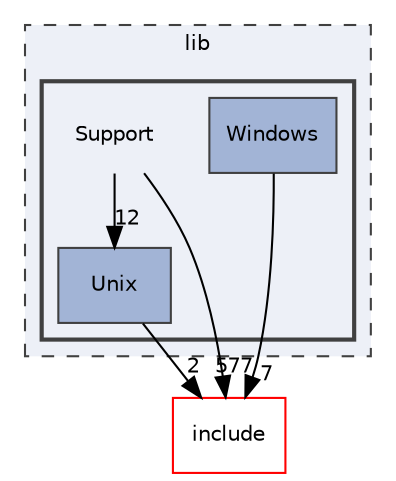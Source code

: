 digraph "lib/Support"
{
 // LATEX_PDF_SIZE
  bgcolor="transparent";
  edge [fontname="Helvetica",fontsize="10",labelfontname="Helvetica",labelfontsize="10"];
  node [fontname="Helvetica",fontsize="10",shape="box"];
  compound=true
  subgraph clusterdir_97aefd0d527b934f1d99a682da8fe6a9 {
    graph [ bgcolor="#edf0f7", pencolor="grey25", style="filled,dashed,", label="lib", fontname="Helvetica", fontsize="10", URL="dir_97aefd0d527b934f1d99a682da8fe6a9.html"]
  subgraph clusterdir_f0dc79bace318df7ec0fa0bdb179ed95 {
    graph [ bgcolor="#edf0f7", pencolor="grey25", style="filled,bold,", label="", fontname="Helvetica", fontsize="10", URL="dir_f0dc79bace318df7ec0fa0bdb179ed95.html"]
    dir_f0dc79bace318df7ec0fa0bdb179ed95 [shape=plaintext, label="Support"];
  dir_6250a1735cd73ce49bd3ad6a841e6a54 [label="Unix", style="filled,", fillcolor="#a2b4d6", color="grey25", URL="dir_6250a1735cd73ce49bd3ad6a841e6a54.html"];
  dir_3517577039c8cab3aba0e0e4cb0c6785 [label="Windows", style="filled,", fillcolor="#a2b4d6", color="grey25", URL="dir_3517577039c8cab3aba0e0e4cb0c6785.html"];
  }
  }
  dir_d44c64559bbebec7f509842c48db8b23 [label="include", style="", fillcolor="#edf0f7", color="red", URL="dir_d44c64559bbebec7f509842c48db8b23.html"];
  dir_f0dc79bace318df7ec0fa0bdb179ed95->dir_6250a1735cd73ce49bd3ad6a841e6a54 [headlabel="12", labeldistance=1.5 headhref="dir_000184_000222.html"];
  dir_f0dc79bace318df7ec0fa0bdb179ed95->dir_d44c64559bbebec7f509842c48db8b23 [headlabel="577", labeldistance=1.5 headhref="dir_000184_000082.html"];
  dir_6250a1735cd73ce49bd3ad6a841e6a54->dir_d44c64559bbebec7f509842c48db8b23 [headlabel="2", labeldistance=1.5 headhref="dir_000222_000082.html"];
  dir_3517577039c8cab3aba0e0e4cb0c6785->dir_d44c64559bbebec7f509842c48db8b23 [headlabel="7", labeldistance=1.5 headhref="dir_000234_000082.html"];
}
